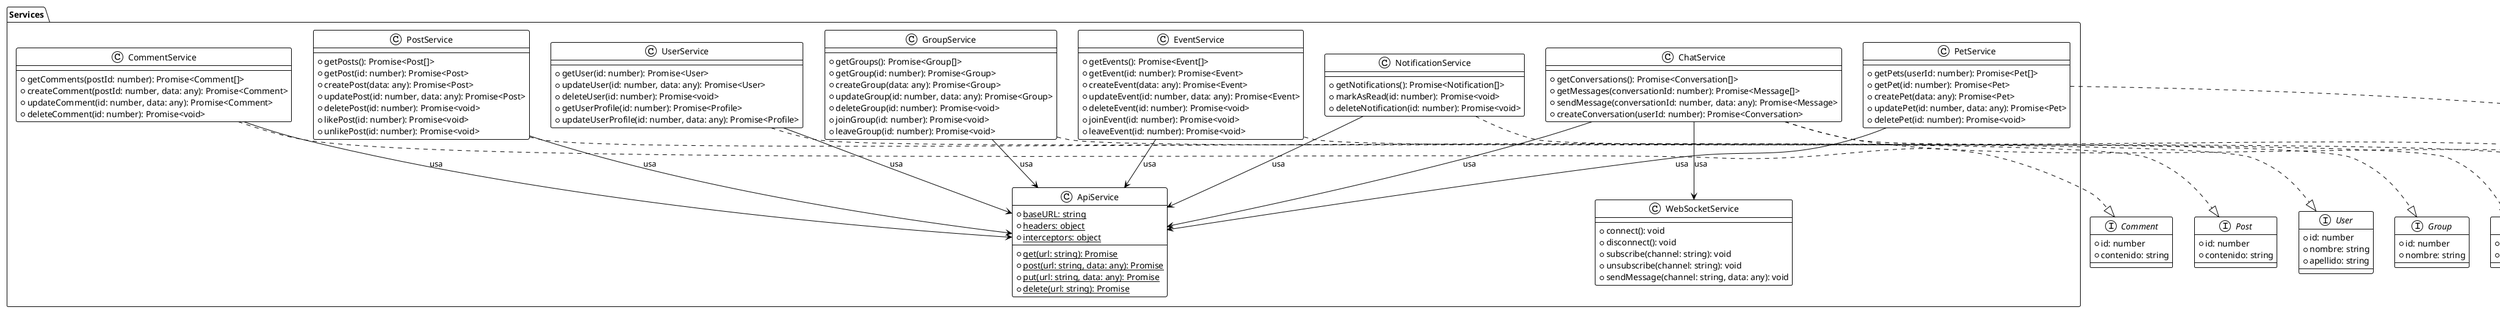 @startuml Services
!theme plain
skinparam classStyle rectangle

package "Services" {
    class ApiService {
        +{static} baseURL: string
        +{static} headers: object
        +{static} interceptors: object
        +{static} get(url: string): Promise
        +{static} post(url: string, data: any): Promise
        +{static} put(url: string, data: any): Promise
        +{static} delete(url: string): Promise
    }

    class UserService {
        +getUser(id: number): Promise<User>
        +updateUser(id: number, data: any): Promise<User>
        +deleteUser(id: number): Promise<void>
        +getUserProfile(id: number): Promise<Profile>
        +updateUserProfile(id: number, data: any): Promise<Profile>
    }

    class PostService {
        +getPosts(): Promise<Post[]>
        +getPost(id: number): Promise<Post>
        +createPost(data: any): Promise<Post>
        +updatePost(id: number, data: any): Promise<Post>
        +deletePost(id: number): Promise<void>
        +likePost(id: number): Promise<void>
        +unlikePost(id: number): Promise<void>
    }

    class CommentService {
        +getComments(postId: number): Promise<Comment[]>
        +createComment(postId: number, data: any): Promise<Comment>
        +updateComment(id: number, data: any): Promise<Comment>
        +deleteComment(id: number): Promise<void>
    }

    class GroupService {
        +getGroups(): Promise<Group[]>
        +getGroup(id: number): Promise<Group>
        +createGroup(data: any): Promise<Group>
        +updateGroup(id: number, data: any): Promise<Group>
        +deleteGroup(id: number): Promise<void>
        +joinGroup(id: number): Promise<void>
        +leaveGroup(id: number): Promise<void>
    }

    class EventService {
        +getEvents(): Promise<Event[]>
        +getEvent(id: number): Promise<Event>
        +createEvent(data: any): Promise<Event>
        +updateEvent(id: number, data: any): Promise<Event>
        +deleteEvent(id: number): Promise<void>
        +joinEvent(id: number): Promise<void>
        +leaveEvent(id: number): Promise<void>
    }

    class ChatService {
        +getConversations(): Promise<Conversation[]>
        +getMessages(conversationId: number): Promise<Message[]>
        +sendMessage(conversationId: number, data: any): Promise<Message>
        +createConversation(userId: number): Promise<Conversation>
    }

    class NotificationService {
        +getNotifications(): Promise<Notification[]>
        +markAsRead(id: number): Promise<void>
        +deleteNotification(id: number): Promise<void>
    }

    class PetService {
        +getPets(userId: number): Promise<Pet[]>
        +getPet(id: number): Promise<Pet>
        +createPet(data: any): Promise<Pet>
        +updatePet(id: number, data: any): Promise<Pet>
        +deletePet(id: number): Promise<void>
    }

    class WebSocketService {
        +connect(): void
        +disconnect(): void
        +subscribe(channel: string): void
        +unsubscribe(channel: string): void
        +sendMessage(channel: string, data: any): void
    }
}

' Interfaces
interface User {
    +id: number
    +nombre: string
    +apellido: string
}

interface Post {
    +id: number
    +contenido: string
}

interface Comment {
    +id: number
    +contenido: string
}

interface Group {
    +id: number
    +nombre: string
}

interface Event {
    +id: number
    +titulo: string
}

interface Conversation {
    +id: number
    +participantes: User[]
}

interface Message {
    +id: number
    +contenido: string
}

interface Notification {
    +id: number
    +mensaje: string
}

interface Pet {
    +id: number
    +nombre: string
}

' Relaciones
UserService ..|> User
PostService ..|> Post
CommentService ..|> Comment
GroupService ..|> Group
EventService ..|> Event
ChatService ..|> Conversation
ChatService ..|> Message
NotificationService ..|> Notification
PetService ..|> Pet

' Dependencias
UserService --> ApiService : usa
PostService --> ApiService : usa
CommentService --> ApiService : usa
GroupService --> ApiService : usa
EventService --> ApiService : usa
ChatService --> ApiService : usa
ChatService --> WebSocketService : usa
NotificationService --> ApiService : usa
PetService --> ApiService : usa

@enduml 